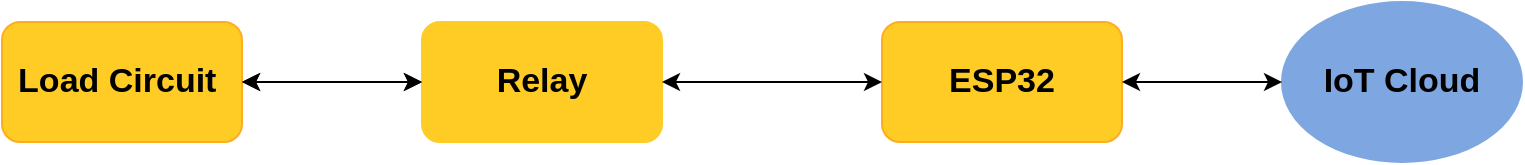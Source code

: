 <mxfile version="19.0.1" type="github">
  <diagram id="PB_0yafCSLIIiQL7z2hB" name="Page-1">
    <mxGraphModel dx="1038" dy="539" grid="1" gridSize="10" guides="1" tooltips="1" connect="1" arrows="1" fold="1" page="1" pageScale="1" pageWidth="827" pageHeight="1169" math="0" shadow="0">
      <root>
        <mxCell id="0" />
        <mxCell id="1" parent="0" />
        <mxCell id="tKqVFDBrydmDNNHpiu56-1" value="&lt;b&gt;&lt;font style=&quot;font-size: 17px;&quot;&gt;Load Circuit&amp;nbsp;&lt;/font&gt;&lt;/b&gt;" style="rounded=1;whiteSpace=wrap;html=1;fillColor=#FFCC26;strokeColor=#FFAD1F;" vertex="1" parent="1">
          <mxGeometry x="40" y="160" width="120" height="60" as="geometry" />
        </mxCell>
        <mxCell id="tKqVFDBrydmDNNHpiu56-2" value="&lt;b&gt;&lt;font style=&quot;font-size: 17px;&quot;&gt;Relay&lt;/font&gt;&lt;/b&gt;" style="rounded=1;whiteSpace=wrap;html=1;fillColor=#FFCC26;strokeColor=#FFCC26;" vertex="1" parent="1">
          <mxGeometry x="250" y="160" width="120" height="60" as="geometry" />
        </mxCell>
        <mxCell id="tKqVFDBrydmDNNHpiu56-3" value="&lt;font style=&quot;font-size: 17px;&quot;&gt;&lt;b&gt;ESP32&lt;/b&gt;&lt;/font&gt;" style="rounded=1;whiteSpace=wrap;html=1;fillColor=#FFCC26;strokeColor=#FFAD1F;" vertex="1" parent="1">
          <mxGeometry x="480" y="160" width="120" height="60" as="geometry" />
        </mxCell>
        <mxCell id="tKqVFDBrydmDNNHpiu56-5" value="&lt;b&gt;&lt;font style=&quot;font-size: 17px;&quot;&gt;IoT Cloud&lt;/font&gt;&lt;/b&gt;" style="ellipse;whiteSpace=wrap;html=1;fillColor=#7EA6E0;strokeColor=#7EA6E0;" vertex="1" parent="1">
          <mxGeometry x="680" y="150" width="120" height="80" as="geometry" />
        </mxCell>
        <mxCell id="tKqVFDBrydmDNNHpiu56-6" value="" style="endArrow=classic;startArrow=classic;html=1;rounded=0;fontSize=17;exitX=1;exitY=0.5;exitDx=0;exitDy=0;" edge="1" parent="1" source="tKqVFDBrydmDNNHpiu56-1">
          <mxGeometry width="50" height="50" relative="1" as="geometry">
            <mxPoint x="390" y="290" as="sourcePoint" />
            <mxPoint x="250" y="190" as="targetPoint" />
          </mxGeometry>
        </mxCell>
        <mxCell id="tKqVFDBrydmDNNHpiu56-7" value="" style="endArrow=classic;startArrow=classic;html=1;rounded=0;fontSize=17;exitX=1;exitY=0.5;exitDx=0;exitDy=0;" edge="1" parent="1" source="tKqVFDBrydmDNNHpiu56-1">
          <mxGeometry width="50" height="50" relative="1" as="geometry">
            <mxPoint x="160" y="190" as="sourcePoint" />
            <mxPoint x="250" y="190" as="targetPoint" />
            <Array as="points">
              <mxPoint x="210" y="190" />
            </Array>
          </mxGeometry>
        </mxCell>
        <mxCell id="tKqVFDBrydmDNNHpiu56-8" value="" style="endArrow=classic;startArrow=classic;html=1;rounded=0;fontSize=17;exitX=1;exitY=0.5;exitDx=0;exitDy=0;entryX=0;entryY=0.5;entryDx=0;entryDy=0;" edge="1" parent="1" source="tKqVFDBrydmDNNHpiu56-3" target="tKqVFDBrydmDNNHpiu56-5">
          <mxGeometry width="50" height="50" relative="1" as="geometry">
            <mxPoint x="620" y="210" as="sourcePoint" />
            <mxPoint x="670" y="160" as="targetPoint" />
            <Array as="points">
              <mxPoint x="640" y="190" />
            </Array>
          </mxGeometry>
        </mxCell>
        <mxCell id="tKqVFDBrydmDNNHpiu56-9" value="" style="endArrow=classic;startArrow=classic;html=1;rounded=0;fontSize=17;exitX=1;exitY=0.5;exitDx=0;exitDy=0;entryX=0;entryY=0.5;entryDx=0;entryDy=0;" edge="1" parent="1" source="tKqVFDBrydmDNNHpiu56-2" target="tKqVFDBrydmDNNHpiu56-3">
          <mxGeometry width="50" height="50" relative="1" as="geometry">
            <mxPoint x="389" y="215" as="sourcePoint" />
            <mxPoint x="439" y="165" as="targetPoint" />
          </mxGeometry>
        </mxCell>
      </root>
    </mxGraphModel>
  </diagram>
</mxfile>

